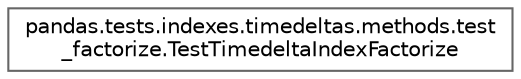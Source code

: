 digraph "Graphical Class Hierarchy"
{
 // LATEX_PDF_SIZE
  bgcolor="transparent";
  edge [fontname=Helvetica,fontsize=10,labelfontname=Helvetica,labelfontsize=10];
  node [fontname=Helvetica,fontsize=10,shape=box,height=0.2,width=0.4];
  rankdir="LR";
  Node0 [id="Node000000",label="pandas.tests.indexes.timedeltas.methods.test\l_factorize.TestTimedeltaIndexFactorize",height=0.2,width=0.4,color="grey40", fillcolor="white", style="filled",URL="$d0/d32/classpandas_1_1tests_1_1indexes_1_1timedeltas_1_1methods_1_1test__factorize_1_1TestTimedeltaIndexFactorize.html",tooltip=" "];
}
